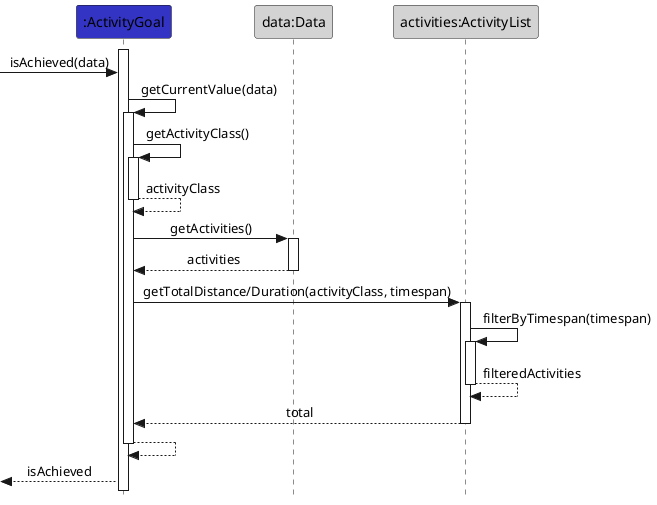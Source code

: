 @startuml
'https://plantuml.com/sequence-diagram
skinparam Style strictuml
skinparam SequenceMessageAlignment center

!define LOGIC_COLOR #3333C4

participant ":ActivityGoal" as ActivityGoal LOGIC_COLOR
participant "data:Data" as Data #lightgrey
participant "activities:ActivityList" as activities #lightgrey


ActivityGoal++
-> ActivityGoal: isAchieved(data)
ActivityGoal -> ActivityGoal++: getCurrentValue(data)
ActivityGoal -> ActivityGoal++: getActivityClass()
ActivityGoal --> ActivityGoal--: activityClass
ActivityGoal -> Data++: getActivities()
Data --> ActivityGoal--: activities

ActivityGoal -> activities++: getTotalDistance/Duration(activityClass, timespan)
activities -> activities++: filterByTimespan(timespan)
activities --> activities--: filteredActivities
activities --> ActivityGoal--: total

ActivityGoal --> ActivityGoal--
<-- ActivityGoal: isAchieved
@enduml